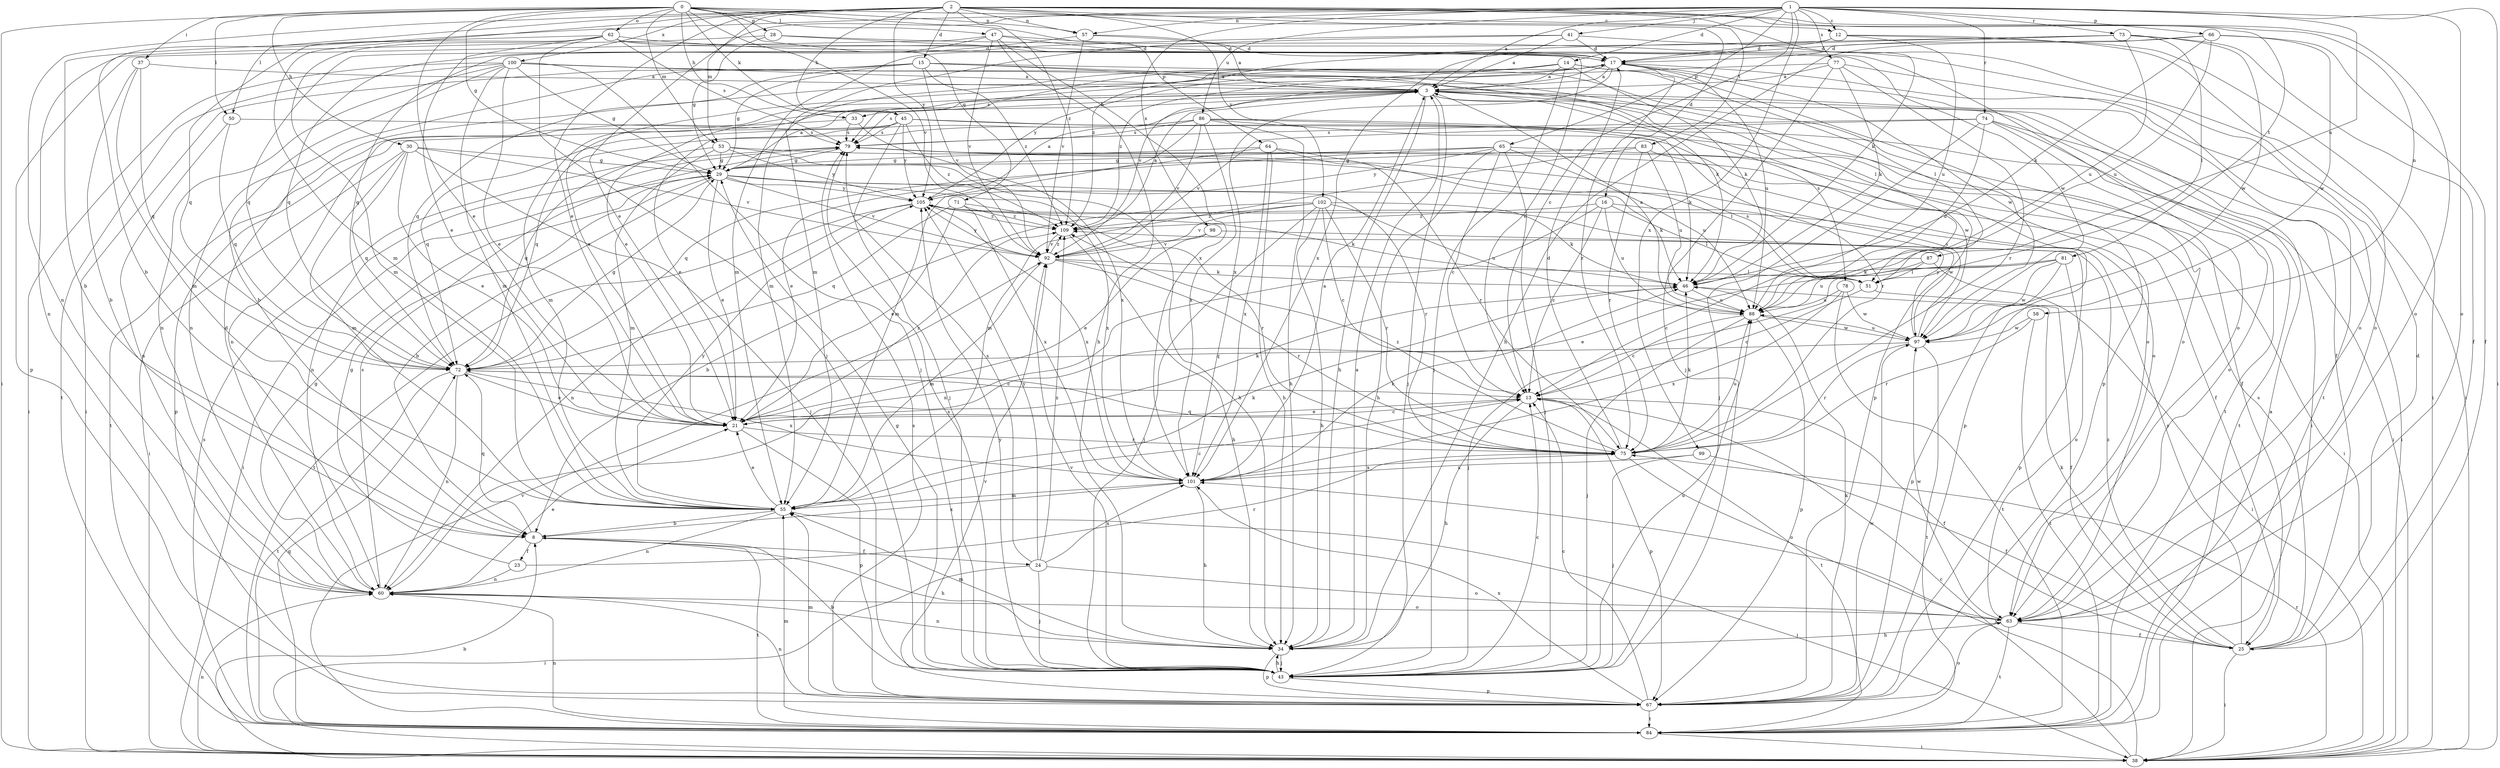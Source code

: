 strict digraph  {
0;
1;
2;
3;
8;
12;
13;
14;
15;
16;
17;
21;
23;
24;
25;
28;
29;
30;
33;
34;
37;
38;
41;
43;
45;
46;
47;
50;
51;
53;
55;
57;
58;
60;
62;
63;
64;
65;
66;
67;
71;
72;
73;
74;
75;
77;
78;
79;
81;
83;
84;
86;
87;
88;
92;
97;
98;
99;
100;
101;
102;
105;
109;
0 -> 12  [label=c];
0 -> 21  [label=e];
0 -> 28  [label=g];
0 -> 29  [label=g];
0 -> 30  [label=h];
0 -> 33  [label=h];
0 -> 37  [label=i];
0 -> 38  [label=i];
0 -> 45  [label=k];
0 -> 47  [label=l];
0 -> 50  [label=l];
0 -> 53  [label=m];
0 -> 57  [label=n];
0 -> 62  [label=o];
0 -> 64  [label=p];
0 -> 71  [label=q];
0 -> 92  [label=v];
1 -> 3  [label=a];
1 -> 8  [label=b];
1 -> 12  [label=c];
1 -> 13  [label=c];
1 -> 14  [label=d];
1 -> 21  [label=e];
1 -> 38  [label=i];
1 -> 41  [label=j];
1 -> 57  [label=n];
1 -> 63  [label=o];
1 -> 65  [label=p];
1 -> 66  [label=p];
1 -> 73  [label=r];
1 -> 74  [label=r];
1 -> 77  [label=s];
1 -> 86  [label=u];
1 -> 87  [label=u];
1 -> 98  [label=x];
1 -> 99  [label=x];
2 -> 15  [label=d];
2 -> 16  [label=d];
2 -> 21  [label=e];
2 -> 45  [label=k];
2 -> 46  [label=k];
2 -> 50  [label=l];
2 -> 53  [label=m];
2 -> 55  [label=m];
2 -> 57  [label=n];
2 -> 58  [label=n];
2 -> 60  [label=n];
2 -> 63  [label=o];
2 -> 81  [label=t];
2 -> 83  [label=t];
2 -> 100  [label=x];
2 -> 102  [label=y];
2 -> 105  [label=y];
2 -> 109  [label=z];
3 -> 33  [label=h];
3 -> 34  [label=h];
3 -> 38  [label=i];
3 -> 43  [label=j];
3 -> 55  [label=m];
3 -> 60  [label=n];
3 -> 63  [label=o];
3 -> 67  [label=p];
3 -> 78  [label=s];
3 -> 79  [label=s];
3 -> 84  [label=t];
8 -> 23  [label=f];
8 -> 24  [label=f];
8 -> 34  [label=h];
8 -> 72  [label=q];
8 -> 84  [label=t];
8 -> 101  [label=x];
12 -> 17  [label=d];
12 -> 38  [label=i];
12 -> 55  [label=m];
12 -> 63  [label=o];
12 -> 88  [label=u];
13 -> 21  [label=e];
13 -> 25  [label=f];
13 -> 34  [label=h];
13 -> 67  [label=p];
13 -> 84  [label=t];
14 -> 3  [label=a];
14 -> 43  [label=j];
14 -> 46  [label=k];
14 -> 51  [label=l];
14 -> 55  [label=m];
14 -> 67  [label=p];
14 -> 79  [label=s];
14 -> 109  [label=z];
15 -> 3  [label=a];
15 -> 29  [label=g];
15 -> 38  [label=i];
15 -> 46  [label=k];
15 -> 60  [label=n];
15 -> 63  [label=o];
15 -> 72  [label=q];
15 -> 92  [label=v];
15 -> 109  [label=z];
16 -> 13  [label=c];
16 -> 51  [label=l];
16 -> 60  [label=n];
16 -> 88  [label=u];
16 -> 97  [label=w];
16 -> 109  [label=z];
17 -> 3  [label=a];
17 -> 21  [label=e];
17 -> 25  [label=f];
17 -> 75  [label=r];
17 -> 88  [label=u];
17 -> 92  [label=v];
17 -> 97  [label=w];
17 -> 101  [label=x];
17 -> 105  [label=y];
21 -> 13  [label=c];
21 -> 46  [label=k];
21 -> 67  [label=p];
21 -> 75  [label=r];
21 -> 109  [label=z];
23 -> 29  [label=g];
23 -> 60  [label=n];
23 -> 75  [label=r];
24 -> 38  [label=i];
24 -> 43  [label=j];
24 -> 63  [label=o];
24 -> 79  [label=s];
24 -> 101  [label=x];
24 -> 105  [label=y];
24 -> 109  [label=z];
25 -> 17  [label=d];
25 -> 38  [label=i];
25 -> 46  [label=k];
25 -> 79  [label=s];
25 -> 105  [label=y];
25 -> 109  [label=z];
28 -> 17  [label=d];
28 -> 29  [label=g];
28 -> 60  [label=n];
28 -> 63  [label=o];
29 -> 3  [label=a];
29 -> 8  [label=b];
29 -> 21  [label=e];
29 -> 38  [label=i];
29 -> 46  [label=k];
29 -> 75  [label=r];
29 -> 92  [label=v];
29 -> 101  [label=x];
29 -> 105  [label=y];
30 -> 21  [label=e];
30 -> 29  [label=g];
30 -> 38  [label=i];
30 -> 43  [label=j];
30 -> 55  [label=m];
30 -> 72  [label=q];
30 -> 92  [label=v];
33 -> 79  [label=s];
33 -> 84  [label=t];
33 -> 101  [label=x];
34 -> 3  [label=a];
34 -> 43  [label=j];
34 -> 55  [label=m];
34 -> 60  [label=n];
34 -> 67  [label=p];
37 -> 3  [label=a];
37 -> 8  [label=b];
37 -> 55  [label=m];
37 -> 72  [label=q];
38 -> 8  [label=b];
38 -> 13  [label=c];
38 -> 60  [label=n];
38 -> 75  [label=r];
38 -> 101  [label=x];
41 -> 3  [label=a];
41 -> 17  [label=d];
41 -> 38  [label=i];
41 -> 55  [label=m];
41 -> 72  [label=q];
43 -> 8  [label=b];
43 -> 13  [label=c];
43 -> 29  [label=g];
43 -> 34  [label=h];
43 -> 67  [label=p];
43 -> 79  [label=s];
43 -> 88  [label=u];
43 -> 92  [label=v];
43 -> 105  [label=y];
45 -> 25  [label=f];
45 -> 43  [label=j];
45 -> 67  [label=p];
45 -> 72  [label=q];
45 -> 79  [label=s];
45 -> 97  [label=w];
45 -> 105  [label=y];
45 -> 109  [label=z];
46 -> 88  [label=u];
47 -> 13  [label=c];
47 -> 17  [label=d];
47 -> 34  [label=h];
47 -> 67  [label=p];
47 -> 72  [label=q];
47 -> 92  [label=v];
47 -> 101  [label=x];
50 -> 60  [label=n];
50 -> 72  [label=q];
50 -> 79  [label=s];
51 -> 13  [label=c];
51 -> 25  [label=f];
51 -> 79  [label=s];
53 -> 25  [label=f];
53 -> 29  [label=g];
53 -> 34  [label=h];
53 -> 55  [label=m];
53 -> 72  [label=q];
53 -> 105  [label=y];
55 -> 8  [label=b];
55 -> 13  [label=c];
55 -> 21  [label=e];
55 -> 38  [label=i];
55 -> 46  [label=k];
55 -> 60  [label=n];
55 -> 105  [label=y];
57 -> 3  [label=a];
57 -> 17  [label=d];
57 -> 72  [label=q];
57 -> 92  [label=v];
58 -> 75  [label=r];
58 -> 84  [label=t];
58 -> 97  [label=w];
60 -> 17  [label=d];
60 -> 21  [label=e];
60 -> 29  [label=g];
60 -> 63  [label=o];
60 -> 79  [label=s];
62 -> 8  [label=b];
62 -> 17  [label=d];
62 -> 21  [label=e];
62 -> 43  [label=j];
62 -> 55  [label=m];
62 -> 63  [label=o];
62 -> 72  [label=q];
62 -> 79  [label=s];
62 -> 97  [label=w];
63 -> 25  [label=f];
63 -> 34  [label=h];
63 -> 84  [label=t];
63 -> 97  [label=w];
64 -> 21  [label=e];
64 -> 29  [label=g];
64 -> 34  [label=h];
64 -> 51  [label=l];
64 -> 75  [label=r];
64 -> 101  [label=x];
65 -> 13  [label=c];
65 -> 29  [label=g];
65 -> 34  [label=h];
65 -> 38  [label=i];
65 -> 43  [label=j];
65 -> 72  [label=q];
65 -> 88  [label=u];
65 -> 105  [label=y];
66 -> 17  [label=d];
66 -> 25  [label=f];
66 -> 34  [label=h];
66 -> 46  [label=k];
66 -> 88  [label=u];
66 -> 97  [label=w];
67 -> 13  [label=c];
67 -> 46  [label=k];
67 -> 55  [label=m];
67 -> 60  [label=n];
67 -> 63  [label=o];
67 -> 79  [label=s];
67 -> 84  [label=t];
67 -> 92  [label=v];
67 -> 97  [label=w];
67 -> 101  [label=x];
71 -> 21  [label=e];
71 -> 72  [label=q];
71 -> 75  [label=r];
71 -> 101  [label=x];
71 -> 109  [label=z];
72 -> 13  [label=c];
72 -> 21  [label=e];
72 -> 29  [label=g];
72 -> 60  [label=n];
72 -> 84  [label=t];
72 -> 101  [label=x];
73 -> 17  [label=d];
73 -> 25  [label=f];
73 -> 51  [label=l];
73 -> 88  [label=u];
73 -> 97  [label=w];
73 -> 101  [label=x];
73 -> 109  [label=z];
74 -> 38  [label=i];
74 -> 43  [label=j];
74 -> 63  [label=o];
74 -> 79  [label=s];
74 -> 84  [label=t];
74 -> 88  [label=u];
74 -> 92  [label=v];
75 -> 17  [label=d];
75 -> 46  [label=k];
75 -> 63  [label=o];
75 -> 72  [label=q];
75 -> 88  [label=u];
75 -> 101  [label=x];
75 -> 109  [label=z];
77 -> 3  [label=a];
77 -> 21  [label=e];
77 -> 43  [label=j];
77 -> 46  [label=k];
77 -> 75  [label=r];
77 -> 84  [label=t];
78 -> 84  [label=t];
78 -> 88  [label=u];
78 -> 97  [label=w];
78 -> 101  [label=x];
79 -> 29  [label=g];
79 -> 60  [label=n];
81 -> 21  [label=e];
81 -> 43  [label=j];
81 -> 46  [label=k];
81 -> 63  [label=o];
81 -> 67  [label=p];
81 -> 97  [label=w];
83 -> 29  [label=g];
83 -> 55  [label=m];
83 -> 67  [label=p];
83 -> 75  [label=r];
83 -> 88  [label=u];
84 -> 3  [label=a];
84 -> 38  [label=i];
84 -> 55  [label=m];
84 -> 60  [label=n];
84 -> 72  [label=q];
84 -> 79  [label=s];
84 -> 92  [label=v];
86 -> 21  [label=e];
86 -> 34  [label=h];
86 -> 38  [label=i];
86 -> 46  [label=k];
86 -> 55  [label=m];
86 -> 72  [label=q];
86 -> 75  [label=r];
86 -> 79  [label=s];
86 -> 92  [label=v];
86 -> 101  [label=x];
87 -> 13  [label=c];
87 -> 38  [label=i];
87 -> 51  [label=l];
87 -> 88  [label=u];
88 -> 3  [label=a];
88 -> 13  [label=c];
88 -> 43  [label=j];
88 -> 67  [label=p];
88 -> 97  [label=w];
92 -> 46  [label=k];
92 -> 51  [label=l];
92 -> 55  [label=m];
92 -> 75  [label=r];
92 -> 105  [label=y];
92 -> 109  [label=z];
97 -> 72  [label=q];
97 -> 75  [label=r];
97 -> 79  [label=s];
97 -> 84  [label=t];
97 -> 88  [label=u];
97 -> 105  [label=y];
98 -> 21  [label=e];
98 -> 67  [label=p];
98 -> 92  [label=v];
99 -> 25  [label=f];
99 -> 43  [label=j];
99 -> 101  [label=x];
100 -> 3  [label=a];
100 -> 8  [label=b];
100 -> 21  [label=e];
100 -> 29  [label=g];
100 -> 38  [label=i];
100 -> 43  [label=j];
100 -> 51  [label=l];
100 -> 55  [label=m];
100 -> 60  [label=n];
100 -> 63  [label=o];
100 -> 84  [label=t];
101 -> 3  [label=a];
101 -> 34  [label=h];
101 -> 46  [label=k];
101 -> 55  [label=m];
102 -> 8  [label=b];
102 -> 13  [label=c];
102 -> 34  [label=h];
102 -> 43  [label=j];
102 -> 46  [label=k];
102 -> 75  [label=r];
102 -> 88  [label=u];
102 -> 92  [label=v];
102 -> 109  [label=z];
105 -> 3  [label=a];
105 -> 46  [label=k];
105 -> 60  [label=n];
105 -> 84  [label=t];
105 -> 101  [label=x];
105 -> 109  [label=z];
109 -> 3  [label=a];
109 -> 34  [label=h];
109 -> 92  [label=v];
}
